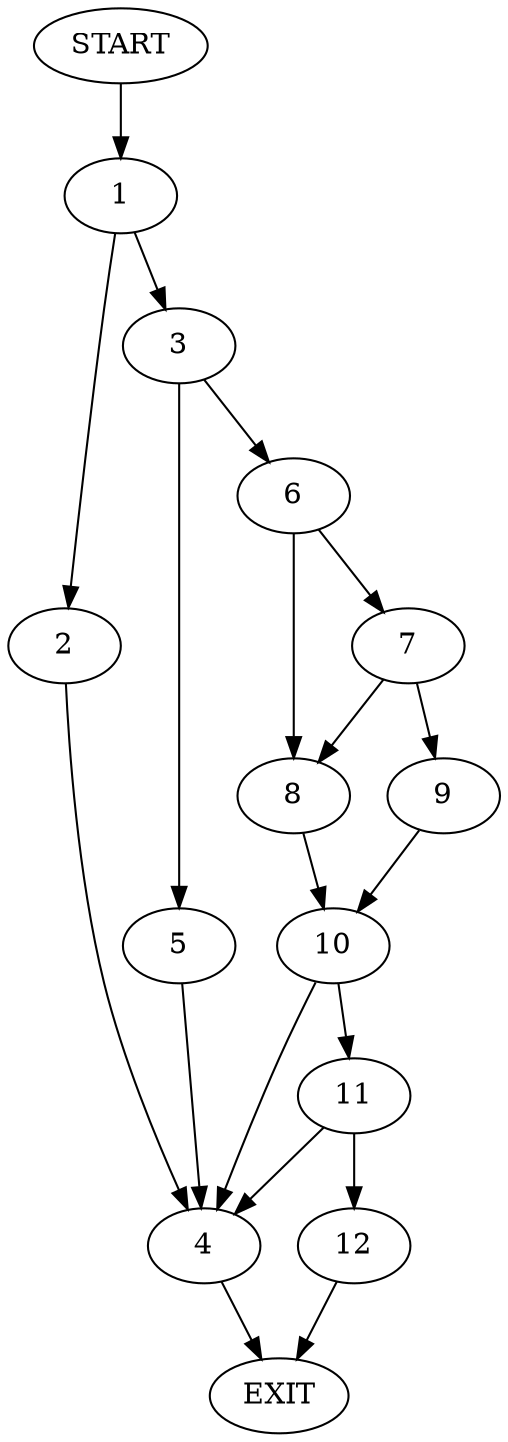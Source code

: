 digraph {
0 [label="START"]
13 [label="EXIT"]
0 -> 1
1 -> 2
1 -> 3
2 -> 4
3 -> 5
3 -> 6
4 -> 13
5 -> 4
6 -> 7
6 -> 8
7 -> 8
7 -> 9
8 -> 10
9 -> 10
10 -> 4
10 -> 11
11 -> 12
11 -> 4
12 -> 13
}
